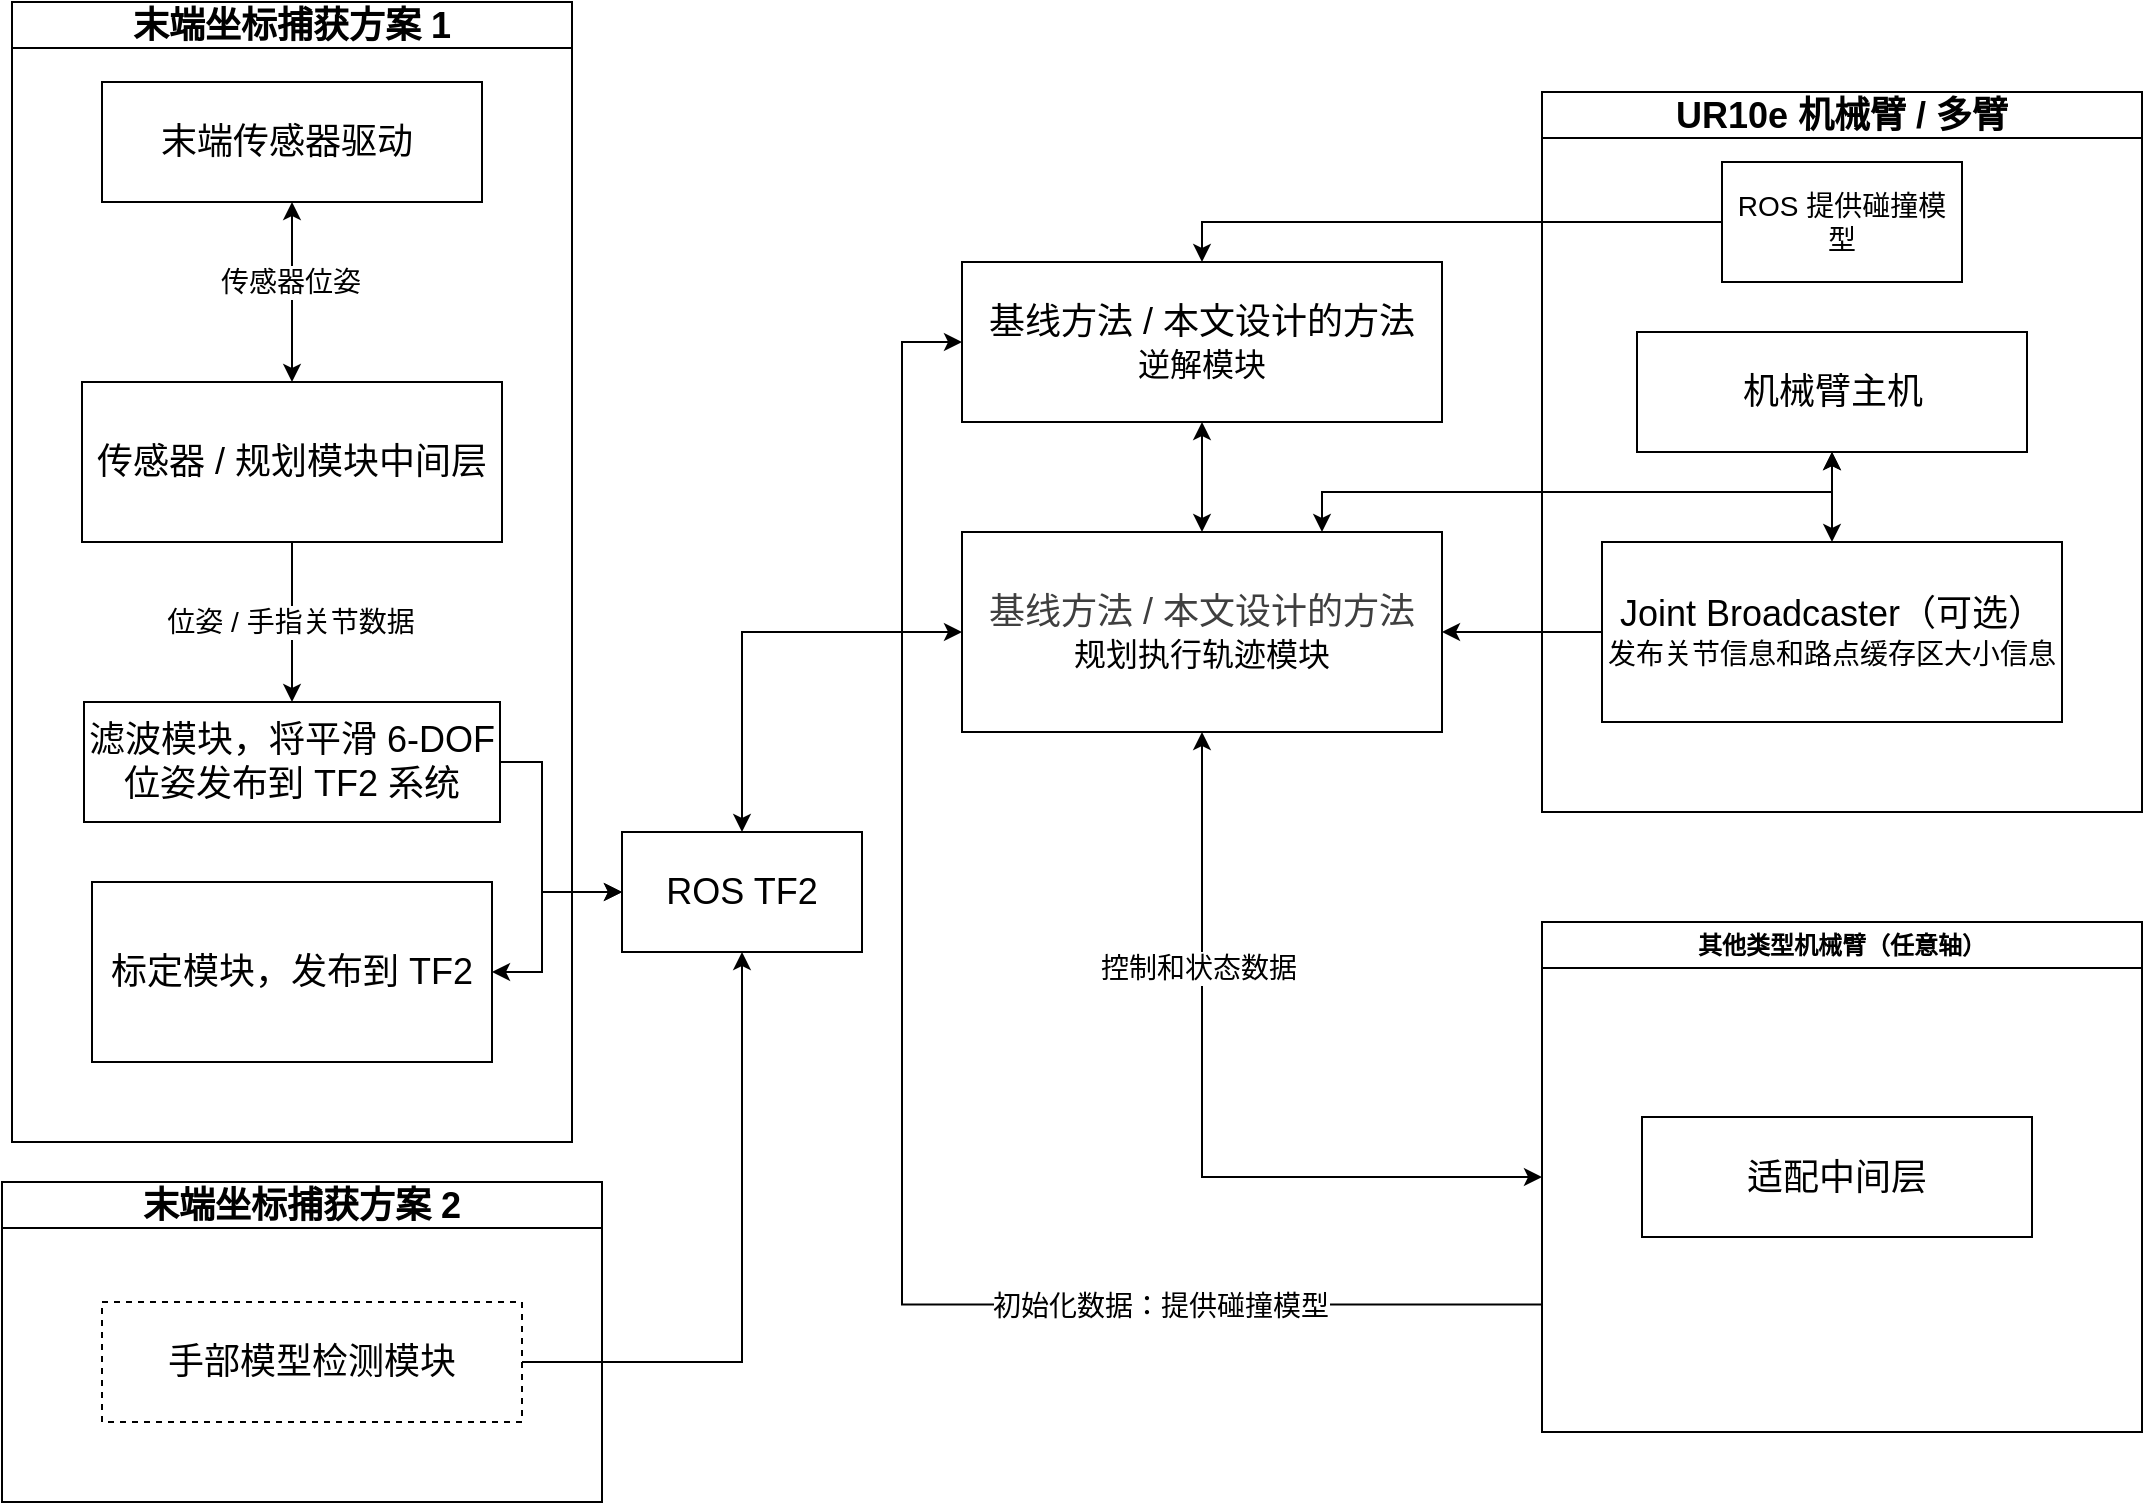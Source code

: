<mxfile>
    <diagram name="第 1 页" id="AnMRVbrkqxffbET3McZs">
        <mxGraphModel dx="684" dy="929" grid="1" gridSize="10" guides="1" tooltips="1" connect="1" arrows="1" fold="1" page="1" pageScale="1" pageWidth="827" pageHeight="1169" math="0" shadow="0">
            <root>
                <mxCell id="0"/>
                <mxCell id="1" parent="0"/>
                <mxCell id="jegcrzORA-ZSloYt-0iM-11" style="edgeStyle=orthogonalEdgeStyle;rounded=0;orthogonalLoop=1;jettySize=auto;html=1;" parent="1" source="jegcrzORA-ZSloYt-0iM-1" target="jegcrzORA-ZSloYt-0iM-9" edge="1">
                    <mxGeometry relative="1" as="geometry"/>
                </mxCell>
                <mxCell id="jegcrzORA-ZSloYt-0iM-12" value="&lt;font style=&quot;font-size: 14px;&quot;&gt;位姿 / 手指关节数据&lt;/font&gt;" style="edgeLabel;html=1;align=center;verticalAlign=middle;resizable=0;points=[];" parent="jegcrzORA-ZSloYt-0iM-11" vertex="1" connectable="0">
                    <mxGeometry x="-0.013" y="-1" relative="1" as="geometry">
                        <mxPoint as="offset"/>
                    </mxGeometry>
                </mxCell>
                <mxCell id="jegcrzORA-ZSloYt-0iM-1" value="&lt;font style=&quot;font-size: 18px;&quot;&gt;传感器 / 规划模块中间层&lt;/font&gt;" style="rounded=0;whiteSpace=wrap;html=1;" parent="1" vertex="1">
                    <mxGeometry x="160" y="310" width="210" height="80" as="geometry"/>
                </mxCell>
                <mxCell id="jegcrzORA-ZSloYt-0iM-3" style="edgeStyle=orthogonalEdgeStyle;rounded=0;orthogonalLoop=1;jettySize=auto;html=1;entryX=0.5;entryY=0;entryDx=0;entryDy=0;startArrow=classic;startFill=1;" parent="1" source="jegcrzORA-ZSloYt-0iM-2" target="jegcrzORA-ZSloYt-0iM-1" edge="1">
                    <mxGeometry relative="1" as="geometry"/>
                </mxCell>
                <mxCell id="jegcrzORA-ZSloYt-0iM-5" value="&lt;font style=&quot;font-size: 14px;&quot;&gt;传感器位姿&lt;/font&gt;" style="edgeLabel;html=1;align=center;verticalAlign=middle;resizable=0;points=[];" parent="jegcrzORA-ZSloYt-0iM-3" vertex="1" connectable="0">
                    <mxGeometry x="-0.116" y="-1" relative="1" as="geometry">
                        <mxPoint as="offset"/>
                    </mxGeometry>
                </mxCell>
                <mxCell id="jegcrzORA-ZSloYt-0iM-2" value="&lt;font style=&quot;font-size: 18px;&quot;&gt;末端传感器驱动&amp;nbsp;&lt;/font&gt;" style="rounded=0;whiteSpace=wrap;html=1;" parent="1" vertex="1">
                    <mxGeometry x="170" y="160" width="190" height="60" as="geometry"/>
                </mxCell>
                <mxCell id="jegcrzORA-ZSloYt-0iM-14" style="edgeStyle=orthogonalEdgeStyle;rounded=0;orthogonalLoop=1;jettySize=auto;html=1;entryX=0;entryY=0.5;entryDx=0;entryDy=0;" parent="1" source="jegcrzORA-ZSloYt-0iM-9" target="jegcrzORA-ZSloYt-0iM-13" edge="1">
                    <mxGeometry relative="1" as="geometry">
                        <Array as="points">
                            <mxPoint x="390" y="500"/>
                            <mxPoint x="390" y="565"/>
                        </Array>
                    </mxGeometry>
                </mxCell>
                <mxCell id="jegcrzORA-ZSloYt-0iM-9" value="&lt;font style=&quot;font-size: 18px;&quot;&gt;滤波模块，将平滑 6-DOF 位姿发布到 TF2 系统&lt;/font&gt;" style="rounded=0;whiteSpace=wrap;html=1;" parent="1" vertex="1">
                    <mxGeometry x="161" y="470" width="208" height="60" as="geometry"/>
                </mxCell>
                <mxCell id="jegcrzORA-ZSloYt-0iM-34" style="edgeStyle=orthogonalEdgeStyle;rounded=0;orthogonalLoop=1;jettySize=auto;html=1;exitX=0.5;exitY=0;exitDx=0;exitDy=0;entryX=0;entryY=0.5;entryDx=0;entryDy=0;startArrow=classic;startFill=1;" parent="1" source="jegcrzORA-ZSloYt-0iM-13" target="jegcrzORA-ZSloYt-0iM-17" edge="1">
                    <mxGeometry relative="1" as="geometry"/>
                </mxCell>
                <mxCell id="jegcrzORA-ZSloYt-0iM-13" value="&lt;font style=&quot;font-size: 18px;&quot;&gt;ROS TF2&lt;/font&gt;" style="rounded=0;whiteSpace=wrap;html=1;" parent="1" vertex="1">
                    <mxGeometry x="430" y="535" width="120" height="60" as="geometry"/>
                </mxCell>
                <mxCell id="jegcrzORA-ZSloYt-0iM-35" style="edgeStyle=orthogonalEdgeStyle;rounded=0;orthogonalLoop=1;jettySize=auto;html=1;entryX=0;entryY=0.5;entryDx=0;entryDy=0;startArrow=classic;startFill=1;" parent="1" source="jegcrzORA-ZSloYt-0iM-15" target="jegcrzORA-ZSloYt-0iM-13" edge="1">
                    <mxGeometry relative="1" as="geometry">
                        <Array as="points">
                            <mxPoint x="390" y="605"/>
                            <mxPoint x="390" y="565"/>
                        </Array>
                    </mxGeometry>
                </mxCell>
                <mxCell id="jegcrzORA-ZSloYt-0iM-15" value="&lt;div&gt;&lt;font style=&quot;font-size: 18px;&quot;&gt;标定模块，发布到 TF2&lt;/font&gt;&lt;/div&gt;" style="rounded=0;whiteSpace=wrap;html=1;" parent="1" vertex="1">
                    <mxGeometry x="165" y="560" width="200" height="90" as="geometry"/>
                </mxCell>
                <mxCell id="jegcrzORA-ZSloYt-0iM-30" style="edgeStyle=orthogonalEdgeStyle;rounded=0;orthogonalLoop=1;jettySize=auto;html=1;exitX=0.75;exitY=0;exitDx=0;exitDy=0;entryX=0.5;entryY=1;entryDx=0;entryDy=0;startArrow=classic;startFill=1;" parent="1" source="jegcrzORA-ZSloYt-0iM-17" target="jegcrzORA-ZSloYt-0iM-31" edge="1">
                    <mxGeometry relative="1" as="geometry">
                        <mxPoint x="790.0" y="365" as="targetPoint"/>
                    </mxGeometry>
                </mxCell>
                <mxCell id="jegcrzORA-ZSloYt-0iM-17" value="&lt;div&gt;&lt;font style=&quot;font-size: 18px;&quot;&gt;&lt;span style=&quot;color: rgb(63, 63, 63); background-color: transparent;&quot;&gt;基线方法 / 本文设计的方法&lt;/span&gt;&lt;/font&gt;&lt;/div&gt;&lt;div&gt;&lt;font size=&quot;3&quot;&gt;规划执行轨迹模块&lt;/font&gt;&lt;/div&gt;" style="rounded=0;whiteSpace=wrap;html=1;" parent="1" vertex="1">
                    <mxGeometry x="600" y="385" width="240" height="100" as="geometry"/>
                </mxCell>
                <mxCell id="jegcrzORA-ZSloYt-0iM-23" style="edgeStyle=orthogonalEdgeStyle;rounded=0;orthogonalLoop=1;jettySize=auto;html=1;entryX=0.5;entryY=0;entryDx=0;entryDy=0;" parent="1" source="jegcrzORA-ZSloYt-0iM-21" target="jegcrzORA-ZSloYt-0iM-22" edge="1">
                    <mxGeometry relative="1" as="geometry"/>
                </mxCell>
                <mxCell id="jegcrzORA-ZSloYt-0iM-51" style="edgeStyle=orthogonalEdgeStyle;rounded=0;orthogonalLoop=1;jettySize=auto;html=1;entryX=0.5;entryY=0;entryDx=0;entryDy=0;startArrow=classic;startFill=1;" parent="1" source="jegcrzORA-ZSloYt-0iM-22" target="jegcrzORA-ZSloYt-0iM-17" edge="1">
                    <mxGeometry relative="1" as="geometry"/>
                </mxCell>
                <mxCell id="jegcrzORA-ZSloYt-0iM-54" style="edgeStyle=orthogonalEdgeStyle;rounded=0;orthogonalLoop=1;jettySize=auto;html=1;entryX=0;entryY=0.75;entryDx=0;entryDy=0;exitX=0;exitY=0.5;exitDx=0;exitDy=0;startArrow=classic;startFill=1;endArrow=none;endFill=0;" parent="1" source="jegcrzORA-ZSloYt-0iM-22" target="jegcrzORA-ZSloYt-0iM-48" edge="1">
                    <mxGeometry relative="1" as="geometry">
                        <Array as="points">
                            <mxPoint x="570" y="290"/>
                            <mxPoint x="570" y="771"/>
                        </Array>
                    </mxGeometry>
                </mxCell>
                <mxCell id="jegcrzORA-ZSloYt-0iM-55" value="&lt;font style=&quot;font-size: 14px;&quot;&gt;初始化数据：提供碰撞模型&lt;/font&gt;" style="edgeLabel;html=1;align=center;verticalAlign=middle;resizable=0;points=[];" parent="jegcrzORA-ZSloYt-0iM-54" vertex="1" connectable="0">
                    <mxGeometry x="0.54" relative="1" as="geometry">
                        <mxPoint as="offset"/>
                    </mxGeometry>
                </mxCell>
                <mxCell id="jegcrzORA-ZSloYt-0iM-22" value="&lt;font style=&quot;font-size: 18px;&quot;&gt;基线方法 / 本文设计的方法&lt;/font&gt;&lt;div&gt;&lt;font size=&quot;3&quot;&gt;逆解模块&lt;/font&gt;&lt;/div&gt;" style="rounded=0;whiteSpace=wrap;html=1;" parent="1" vertex="1">
                    <mxGeometry x="600" y="250" width="240" height="80" as="geometry"/>
                </mxCell>
                <mxCell id="jegcrzORA-ZSloYt-0iM-40" style="edgeStyle=orthogonalEdgeStyle;rounded=0;orthogonalLoop=1;jettySize=auto;html=1;" parent="1" source="jegcrzORA-ZSloYt-0iM-36" target="jegcrzORA-ZSloYt-0iM-13" edge="1">
                    <mxGeometry relative="1" as="geometry"/>
                </mxCell>
                <mxCell id="jegcrzORA-ZSloYt-0iM-36" value="&lt;font style=&quot;font-size: 18px;&quot;&gt;手部模型检测模块&lt;/font&gt;" style="rounded=0;whiteSpace=wrap;html=1;dashed=1;" parent="1" vertex="1">
                    <mxGeometry x="170" y="770" width="210" height="60" as="geometry"/>
                </mxCell>
                <mxCell id="jegcrzORA-ZSloYt-0iM-38" value="&lt;font style=&quot;font-size: 18px;&quot;&gt;末端坐标捕获方案 1&lt;/font&gt;" style="swimlane;whiteSpace=wrap;html=1;" parent="1" vertex="1">
                    <mxGeometry x="125" y="120" width="280" height="570" as="geometry"/>
                </mxCell>
                <mxCell id="jegcrzORA-ZSloYt-0iM-39" value="&lt;font style=&quot;font-size: 18px;&quot;&gt;末端坐标捕获方案 2&lt;/font&gt;" style="swimlane;whiteSpace=wrap;html=1;" parent="1" vertex="1">
                    <mxGeometry x="120" y="710" width="300" height="160" as="geometry"/>
                </mxCell>
                <mxCell id="jegcrzORA-ZSloYt-0iM-43" style="edgeStyle=orthogonalEdgeStyle;rounded=0;orthogonalLoop=1;jettySize=auto;html=1;entryX=0.5;entryY=1;entryDx=0;entryDy=0;startArrow=classic;startFill=1;" parent="1" source="jegcrzORA-ZSloYt-0iM-41" target="jegcrzORA-ZSloYt-0iM-31" edge="1">
                    <mxGeometry relative="1" as="geometry"/>
                </mxCell>
                <mxCell id="jegcrzORA-ZSloYt-0iM-46" style="edgeStyle=orthogonalEdgeStyle;rounded=0;orthogonalLoop=1;jettySize=auto;html=1;entryX=1;entryY=0.5;entryDx=0;entryDy=0;" parent="1" source="jegcrzORA-ZSloYt-0iM-41" target="jegcrzORA-ZSloYt-0iM-17" edge="1">
                    <mxGeometry relative="1" as="geometry"/>
                </mxCell>
                <mxCell id="jegcrzORA-ZSloYt-0iM-41" value="&lt;font style=&quot;font-size: 18px;&quot;&gt;Joint Broadcaster（可选）&lt;/font&gt;&lt;div&gt;&lt;font style=&quot;font-size: 14px;&quot;&gt;发布关节信息和路点缓存区大小信息&lt;/font&gt;&lt;/div&gt;" style="rounded=0;whiteSpace=wrap;html=1;" parent="1" vertex="1">
                    <mxGeometry x="920" y="390" width="230" height="90" as="geometry"/>
                </mxCell>
                <mxCell id="jegcrzORA-ZSloYt-0iM-47" value="&lt;font style=&quot;font-size: 18px;&quot;&gt;UR10e 机械臂 / 多臂&lt;/font&gt;" style="swimlane;whiteSpace=wrap;html=1;" parent="1" vertex="1">
                    <mxGeometry x="890" y="165" width="300" height="360" as="geometry"/>
                </mxCell>
                <mxCell id="jegcrzORA-ZSloYt-0iM-31" value="&lt;font style=&quot;font-size: 18px;&quot;&gt;机械臂主机&lt;/font&gt;" style="rounded=0;whiteSpace=wrap;html=1;" parent="jegcrzORA-ZSloYt-0iM-47" vertex="1">
                    <mxGeometry x="47.5" y="120" width="195" height="60" as="geometry"/>
                </mxCell>
                <mxCell id="jegcrzORA-ZSloYt-0iM-21" value="&lt;font style=&quot;font-size: 14px;&quot;&gt;ROS &lt;span style=&quot;background-color: transparent;&quot;&gt;提供碰撞模型&lt;/span&gt;&lt;/font&gt;" style="rounded=0;whiteSpace=wrap;html=1;" parent="jegcrzORA-ZSloYt-0iM-47" vertex="1">
                    <mxGeometry x="90" y="35" width="120" height="60" as="geometry"/>
                </mxCell>
                <mxCell id="jegcrzORA-ZSloYt-0iM-49" style="edgeStyle=orthogonalEdgeStyle;rounded=0;orthogonalLoop=1;jettySize=auto;html=1;entryX=0.5;entryY=1;entryDx=0;entryDy=0;startArrow=classic;startFill=1;" parent="1" source="jegcrzORA-ZSloYt-0iM-48" target="jegcrzORA-ZSloYt-0iM-17" edge="1">
                    <mxGeometry relative="1" as="geometry"/>
                </mxCell>
                <mxCell id="jegcrzORA-ZSloYt-0iM-50" value="&lt;font style=&quot;font-size: 14px;&quot;&gt;控制和状态数据&lt;/font&gt;" style="edgeLabel;html=1;align=center;verticalAlign=middle;resizable=0;points=[];" parent="jegcrzORA-ZSloYt-0iM-49" vertex="1" connectable="0">
                    <mxGeometry x="0.4" y="2" relative="1" as="geometry">
                        <mxPoint as="offset"/>
                    </mxGeometry>
                </mxCell>
                <mxCell id="jegcrzORA-ZSloYt-0iM-48" value="其他类型机械臂（任意轴）" style="swimlane;whiteSpace=wrap;html=1;" parent="1" vertex="1">
                    <mxGeometry x="890" y="580" width="300" height="255" as="geometry"/>
                </mxCell>
                <mxCell id="2" value="&lt;span style=&quot;font-size: 18px;&quot;&gt;适配中间层&lt;/span&gt;" style="rounded=0;whiteSpace=wrap;html=1;" vertex="1" parent="jegcrzORA-ZSloYt-0iM-48">
                    <mxGeometry x="50" y="97.5" width="195" height="60" as="geometry"/>
                </mxCell>
            </root>
        </mxGraphModel>
    </diagram>
</mxfile>